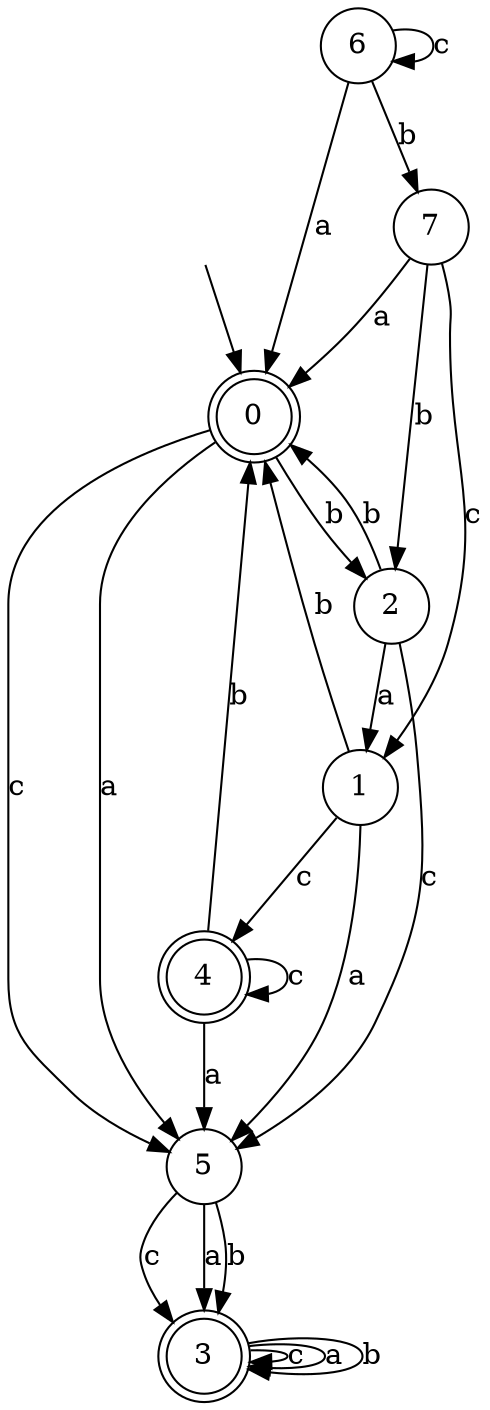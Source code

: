 digraph g {
__start [label=""shape=none]
	0[shape="doublecircle" label="0"]
	1[shape="circle" label="1"]
	2[shape="circle" label="2"]
	3[shape="doublecircle" label="3"]
	4[shape="doublecircle" label="4"]
	5[shape="circle" label="5"]
	6[shape="circle" label="6"]
	7[shape="circle" label="7"]
__start -> 0
	0->5 [label="c"]
	0->5 [label="a"]
	0->2 [label="b"]
	1->4 [label="c"]
	1->5 [label="a"]
	1->0 [label="b"]
	2->5 [label="c"]
	2->1 [label="a"]
	2->0 [label="b"]
	3->3 [label="c"]
	3->3 [label="a"]
	3->3 [label="b"]
	4->4 [label="c"]
	4->5 [label="a"]
	4->0 [label="b"]
	5->3 [label="c"]
	5->3 [label="a"]
	5->3 [label="b"]
	6->6 [label="c"]
	6->0 [label="a"]
	6->7 [label="b"]
	7->1 [label="c"]
	7->0 [label="a"]
	7->2 [label="b"]
}